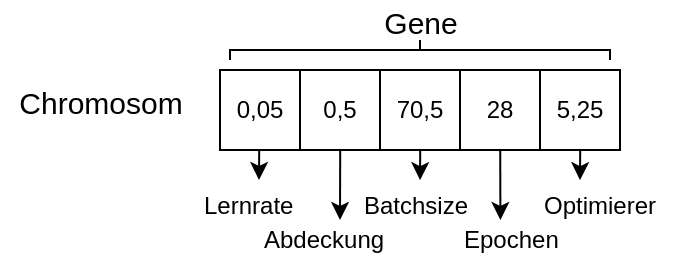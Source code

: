 <mxfile version="12.2.6" type="device" pages="1"><diagram id="8BykJtwKUNW7mLoYXd8D" name="Page-1"><mxGraphModel dx="469" dy="299" grid="1" gridSize="10" guides="1" tooltips="1" connect="1" arrows="1" fold="1" page="1" pageScale="1" pageWidth="850" pageHeight="1100" math="0" shadow="0"><root><mxCell id="0"/><mxCell id="1" parent="0"/><mxCell id="kdn8UAm6SUyi1trixGRF-8" value="&lt;div&gt;0,05&lt;/div&gt;" style="rounded=0;whiteSpace=wrap;html=1;" parent="1" vertex="1"><mxGeometry x="280" y="365" width="40" height="40" as="geometry"/></mxCell><mxCell id="kdn8UAm6SUyi1trixGRF-9" value="0,5" style="rounded=0;whiteSpace=wrap;html=1;" parent="1" vertex="1"><mxGeometry x="320" y="365" width="40" height="40" as="geometry"/></mxCell><mxCell id="kdn8UAm6SUyi1trixGRF-10" value="70,5" style="rounded=0;whiteSpace=wrap;html=1;" parent="1" vertex="1"><mxGeometry x="360" y="365" width="40" height="40" as="geometry"/></mxCell><mxCell id="kdn8UAm6SUyi1trixGRF-11" value="&lt;div&gt;28&lt;/div&gt;" style="rounded=0;whiteSpace=wrap;html=1;" parent="1" vertex="1"><mxGeometry x="400" y="365" width="40" height="40" as="geometry"/></mxCell><mxCell id="kdn8UAm6SUyi1trixGRF-12" value="&lt;div&gt;5,25&lt;/div&gt;" style="rounded=0;whiteSpace=wrap;html=1;" parent="1" vertex="1"><mxGeometry x="440" y="365" width="40" height="40" as="geometry"/></mxCell><mxCell id="kdn8UAm6SUyi1trixGRF-27" value="&lt;div style=&quot;font-size: 15px&quot;&gt;&lt;font style=&quot;font-size: 15px&quot;&gt;Gene&lt;/font&gt;&lt;/div&gt;" style="text;html=1;resizable=0;points=[];autosize=1;align=center;verticalAlign=top;spacingTop=-4;fontColor=#000000;" parent="1" vertex="1"><mxGeometry x="355" y="330" width="50" height="20" as="geometry"/></mxCell><mxCell id="kdn8UAm6SUyi1trixGRF-28" value="&lt;div style=&quot;font-size: 15px&quot;&gt;&lt;font style=&quot;font-size: 15px&quot;&gt;Chromosom&lt;/font&gt;&lt;/div&gt;&lt;div style=&quot;font-size: 15px&quot;&gt;&lt;font style=&quot;font-size: 15px&quot;&gt;&lt;br&gt;&lt;/font&gt;&lt;/div&gt;" style="text;html=1;resizable=0;points=[];autosize=1;align=center;verticalAlign=top;spacingTop=-4;fontColor=#000000;" parent="1" vertex="1"><mxGeometry x="170" y="370" width="100" height="30" as="geometry"/></mxCell><mxCell id="kpZkgzMSj_ARuD06PVfk-1" value="Lernrate" style="text;html=1;resizable=0;points=[];autosize=1;align=left;verticalAlign=top;spacingTop=-4;" parent="1" vertex="1"><mxGeometry x="270" y="423" width="60" height="20" as="geometry"/></mxCell><mxCell id="kpZkgzMSj_ARuD06PVfk-2" value="Abdeckung" style="text;html=1;resizable=0;points=[];autosize=1;align=left;verticalAlign=top;spacingTop=-4;" parent="1" vertex="1"><mxGeometry x="300" y="440" width="80" height="20" as="geometry"/></mxCell><mxCell id="kpZkgzMSj_ARuD06PVfk-3" value="Batchsize" style="text;html=1;resizable=0;points=[];autosize=1;align=left;verticalAlign=top;spacingTop=-4;" parent="1" vertex="1"><mxGeometry x="350" y="423" width="70" height="20" as="geometry"/></mxCell><mxCell id="kpZkgzMSj_ARuD06PVfk-4" value="Epochen" style="text;html=1;resizable=0;points=[];autosize=1;align=left;verticalAlign=top;spacingTop=-4;" parent="1" vertex="1"><mxGeometry x="400" y="440" width="60" height="20" as="geometry"/></mxCell><mxCell id="kpZkgzMSj_ARuD06PVfk-5" value="Optimierer" style="text;html=1;resizable=0;points=[];autosize=1;align=left;verticalAlign=top;spacingTop=-4;" parent="1" vertex="1"><mxGeometry x="440" y="423" width="70" height="20" as="geometry"/></mxCell><mxCell id="RlWWmQQmO_Wtp9tJmeOI-7" style="edgeStyle=orthogonalEdgeStyle;rounded=0;orthogonalLoop=1;jettySize=auto;html=1;exitX=1;exitY=0.5;exitDx=0;exitDy=0;fontColor=#000000;" edge="1" parent="1"><mxGeometry relative="1" as="geometry"><mxPoint x="299.5" y="420" as="targetPoint"/><mxPoint x="299.611" y="404.889" as="sourcePoint"/></mxGeometry></mxCell><mxCell id="RlWWmQQmO_Wtp9tJmeOI-8" style="edgeStyle=orthogonalEdgeStyle;rounded=0;orthogonalLoop=1;jettySize=auto;html=1;exitX=1;exitY=0.5;exitDx=0;exitDy=0;fontColor=#000000;entryX=0.5;entryY=0;entryDx=0;entryDy=0;entryPerimeter=0;" edge="1" parent="1" target="kpZkgzMSj_ARuD06PVfk-2"><mxGeometry relative="1" as="geometry"><mxPoint x="340.012" y="420.07" as="targetPoint"/><mxPoint x="340.111" y="404.889" as="sourcePoint"/></mxGeometry></mxCell><mxCell id="RlWWmQQmO_Wtp9tJmeOI-10" style="edgeStyle=orthogonalEdgeStyle;rounded=0;orthogonalLoop=1;jettySize=auto;html=1;exitX=1;exitY=0.5;exitDx=0;exitDy=0;fontColor=#000000;" edge="1" parent="1"><mxGeometry relative="1" as="geometry"><mxPoint x="380.012" y="420.07" as="targetPoint"/><mxPoint x="380.111" y="404.889" as="sourcePoint"/></mxGeometry></mxCell><mxCell id="RlWWmQQmO_Wtp9tJmeOI-11" style="edgeStyle=orthogonalEdgeStyle;rounded=0;orthogonalLoop=1;jettySize=auto;html=1;exitX=1;exitY=0.5;exitDx=0;exitDy=0;fontColor=#000000;entryX=1.003;entryY=0.85;entryDx=0;entryDy=0;entryPerimeter=0;" edge="1" parent="1" target="kpZkgzMSj_ARuD06PVfk-3"><mxGeometry relative="1" as="geometry"><mxPoint x="420.012" y="420.07" as="targetPoint"/><mxPoint x="420.111" y="404.889" as="sourcePoint"/></mxGeometry></mxCell><mxCell id="RlWWmQQmO_Wtp9tJmeOI-12" style="edgeStyle=orthogonalEdgeStyle;rounded=0;orthogonalLoop=1;jettySize=auto;html=1;exitX=1;exitY=0.5;exitDx=0;exitDy=0;fontColor=#000000;" edge="1" parent="1"><mxGeometry relative="1" as="geometry"><mxPoint x="459.977" y="420.07" as="targetPoint"/><mxPoint x="460.111" y="404.889" as="sourcePoint"/></mxGeometry></mxCell><mxCell id="RlWWmQQmO_Wtp9tJmeOI-19" value="" style="strokeWidth=1;html=1;shape=mxgraph.flowchart.annotation_2;align=left;labelPosition=right;pointerEvents=1;rotation=90;" vertex="1" parent="1"><mxGeometry x="375" y="260" width="10" height="190" as="geometry"/></mxCell></root></mxGraphModel></diagram></mxfile>